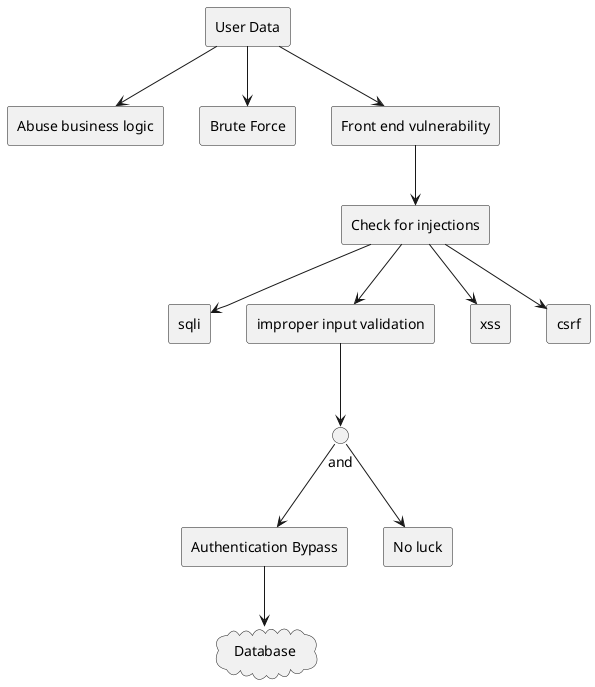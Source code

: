 # PlantUML Editor


@startuml
skinparam monochrome true
skinparam defaultTextAlignment center

' Root node
agent "User Data" as goal

' Sub goals
agent "Abuse business logic" as bizlogic
agent "Brute Force" as bruteforce
agent "Front end vulnerability" as frontend

goal --> bizlogic
goal --> bruteforce
goal --> frontend


agent "Check for injections" as getinjection
frontend --> getinjection
agent "sqli" as sqli
agent "improper input validation" as inputval
agent "xss" as xss
agent "csrf" as csrf 
getinjection --> sqli
getinjection --> inputval
getinjection --> xss
getinjection --> csrf 

interface "and" as and
inputval --> and

agent "Authentication Bypass" as authbypass
agent "No luck" as luck
and --> authbypass
and --> luck

' Abstraction (not going to model that)
cloud "Database" as another
authbypass --> another

